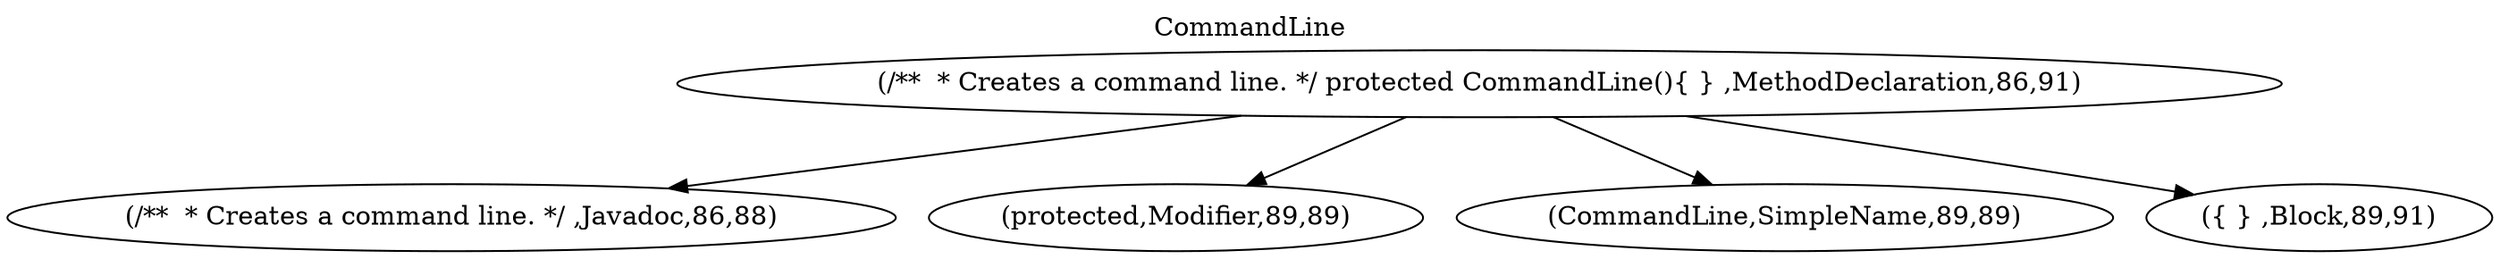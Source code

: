 digraph "DirectedGraph" {
graph [label = "CommandLine", labelloc=t, concentrate = true];
"1725008249" [ label="(/**  * Creates a command line. */ protected CommandLine(){ } ,MethodDeclaration,86,91)" type=31 startLineNumber=86 endLineNumber=91 ]
"197964393" [ label="(/**  * Creates a command line. */ ,Javadoc,86,88)" type=29 startLineNumber=86 endLineNumber=88 ]
"1620890840" [ label="(protected,Modifier,89,89)" type=83 startLineNumber=89 endLineNumber=89 ]
"402115881" [ label="(CommandLine,SimpleName,89,89)" type=42 startLineNumber=89 endLineNumber=89 ]
"2106000623" [ label="({ } ,Block,89,91)" type=8 startLineNumber=89 endLineNumber=91 ]
"1725008249" -> "197964393"
"1725008249" -> "1620890840"
"1725008249" -> "402115881"
"1725008249" -> "2106000623"
}
